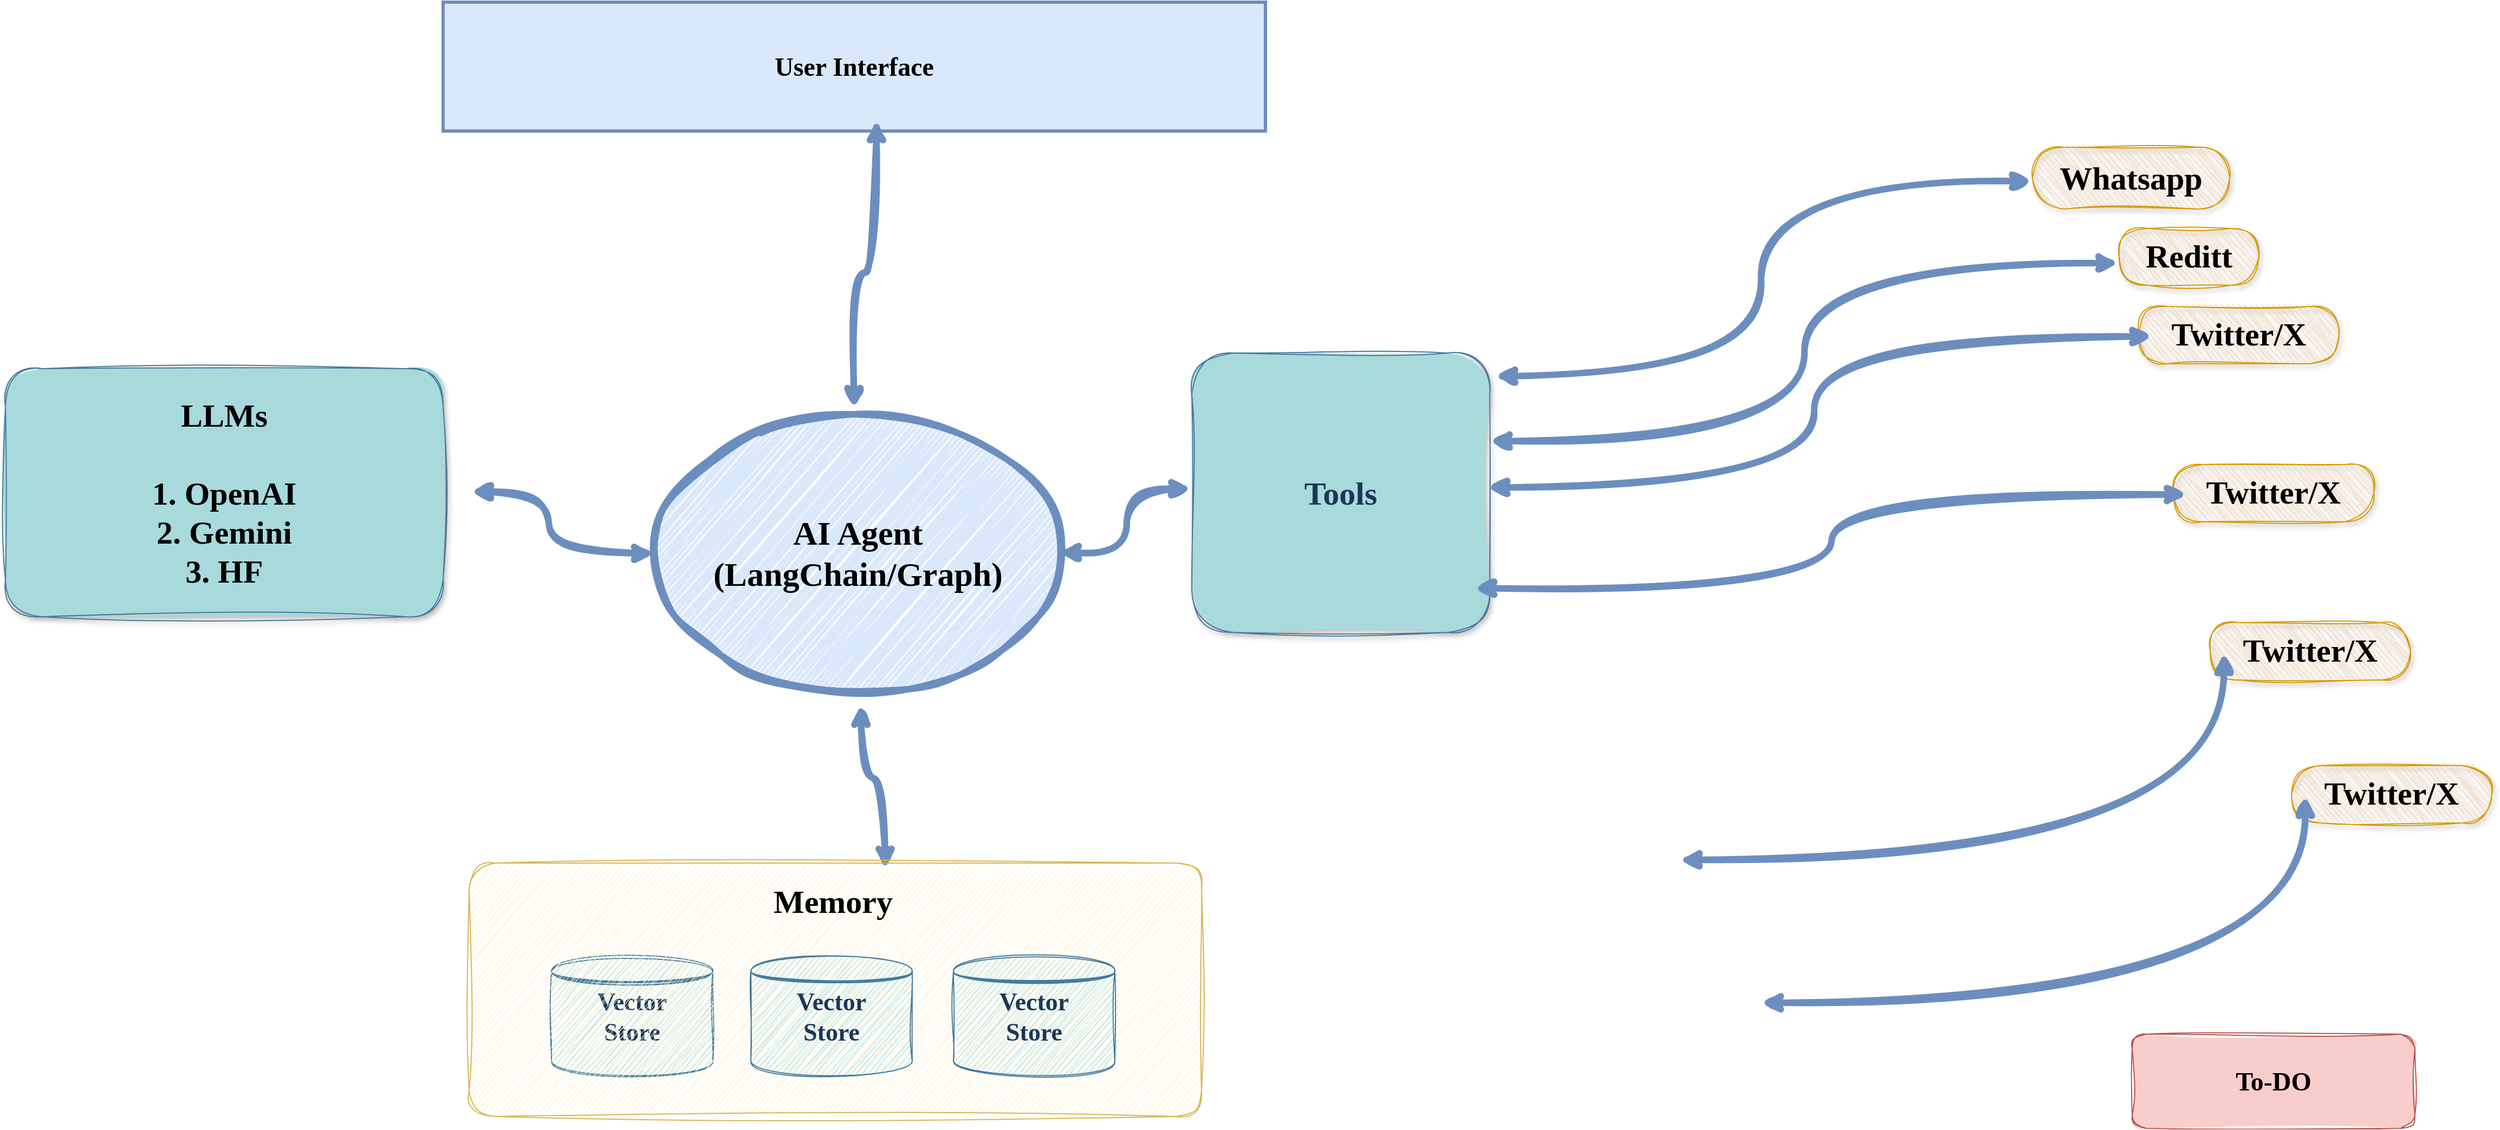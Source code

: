 <mxfile version="26.1.3">
  <diagram name="Page-1" id="c7558073-3199-34d8-9f00-42111426c3f3">
    <mxGraphModel dx="3627" dy="1580" grid="0" gridSize="10" guides="0" tooltips="1" connect="0" arrows="1" fold="1" page="1" pageScale="1" pageWidth="850" pageHeight="1100" background="none" math="0" shadow="0" adaptiveColors="auto">
      <root>
        <object label="" id="0">
          <mxCell />
        </object>
        <mxCell id="1" parent="0" />
        <mxCell id="D7hKkzI2UtDsNL6RZgkP-3" value="&lt;b&gt;&lt;font&gt;&lt;font face=&quot;Comic Sans MS&quot;&gt;Whatsapp&lt;/font&gt;&lt;/font&gt;&lt;/b&gt;" style="whiteSpace=wrap;html=1;rounded=1;arcSize=50;align=center;verticalAlign=middle;strokeWidth=1;autosize=1;spacing=4;treeFolding=1;treeMoving=1;newEdgeStyle={&quot;edgeStyle&quot;:&quot;entityRelationEdgeStyle&quot;,&quot;startArrow&quot;:&quot;none&quot;,&quot;endArrow&quot;:&quot;none&quot;,&quot;segment&quot;:10,&quot;curved&quot;:1,&quot;sourcePerimeterSpacing&quot;:0,&quot;targetPerimeterSpacing&quot;:0};sketch=1;hachureGap=4;jiggle=2;curveFitting=1;fontFamily=Architects Daughter;fontSource=https%3A%2F%2Ffonts.googleapis.com%2Fcss%3Ffamily%3DArchitects%2BDaughter;fillColor=#FFCE9F;strokeColor=#d79b00;shadow=1;aspect=fixed;flipV=1;fontSize=30;" parent="1" vertex="1">
          <mxGeometry x="2006" y="151" width="182" height="57.14" as="geometry" />
        </mxCell>
        <mxCell id="BFHTQyS8qlT6twQpDue1-11" value="&lt;b&gt;&lt;font face=&quot;Comic Sans MS&quot;&gt;Twitter/X&lt;/font&gt;&lt;/b&gt;" style="whiteSpace=wrap;html=1;rounded=1;arcSize=50;align=center;verticalAlign=middle;strokeWidth=1;autosize=1;spacing=4;treeFolding=1;treeMoving=1;newEdgeStyle={&quot;edgeStyle&quot;:&quot;entityRelationEdgeStyle&quot;,&quot;startArrow&quot;:&quot;none&quot;,&quot;endArrow&quot;:&quot;none&quot;,&quot;segment&quot;:10,&quot;curved&quot;:1,&quot;sourcePerimeterSpacing&quot;:0,&quot;targetPerimeterSpacing&quot;:0};sketch=1;hachureGap=4;jiggle=2;curveFitting=1;fontFamily=Architects Daughter;fontSource=https%3A%2F%2Ffonts.googleapis.com%2Fcss%3Ffamily%3DArchitects%2BDaughter;fillColor=#FFCE9F;strokeColor=#d79b00;shadow=1;aspect=fixed;flipV=1;fontSize=30;" vertex="1" parent="1">
          <mxGeometry x="2104" y="298" width="185" height="52.87" as="geometry" />
        </mxCell>
        <mxCell id="BFHTQyS8qlT6twQpDue1-12" value="&lt;font face=&quot;Comic Sans MS&quot;&gt;Reditt&lt;/font&gt;" style="whiteSpace=wrap;html=1;rounded=1;arcSize=50;align=center;verticalAlign=middle;strokeWidth=1;autosize=1;spacing=4;treeFolding=1;treeMoving=1;newEdgeStyle={&quot;edgeStyle&quot;:&quot;entityRelationEdgeStyle&quot;,&quot;startArrow&quot;:&quot;none&quot;,&quot;endArrow&quot;:&quot;none&quot;,&quot;segment&quot;:10,&quot;curved&quot;:1,&quot;sourcePerimeterSpacing&quot;:0,&quot;targetPerimeterSpacing&quot;:0};sketch=1;hachureGap=4;jiggle=2;curveFitting=1;fontFamily=Architects Daughter;fontSource=https%3A%2F%2Ffonts.googleapis.com%2Fcss%3Ffamily%3DArchitects%2BDaughter;fillColor=#FFCE9F;strokeColor=#d79b00;shadow=1;fontStyle=1;aspect=fixed;flipV=1;fontSize=30;" vertex="1" parent="1">
          <mxGeometry x="2086" y="226" width="129" height="52.36" as="geometry" />
        </mxCell>
        <mxCell id="TeiEiH09iCQTftUvuPfI-24" value="User Interface" style="text;html=1;align=center;verticalAlign=middle;whiteSpace=wrap;rounded=0;fontFamily=Comic Sans MS;fontSize=24;fontStyle=1;fillColor=#dae8fc;strokeColor=#6c8ebf;fillStyle=solid;shadow=0;labelBackgroundColor=none;arcSize=46;strokeWidth=3;" parent="1" vertex="1">
          <mxGeometry x="539" y="17" width="759" height="119" as="geometry" />
        </mxCell>
        <mxCell id="TeiEiH09iCQTftUvuPfI-31" value="&lt;div&gt;&lt;font&gt;LLMs&lt;/font&gt;&lt;/div&gt;&lt;div&gt;&lt;br&gt;&lt;/div&gt;&lt;div&gt;1. OpenAI&lt;/div&gt;&lt;div&gt;2. Gemini&lt;/div&gt;&lt;div&gt;3. HF&lt;br&gt;&lt;/div&gt;" style="text;html=1;align=center;verticalAlign=middle;whiteSpace=wrap;rounded=1;fontFamily=Comic Sans MS;fontSize=30;fontStyle=1;fillColor=#A8DADC;strokeColor=#457B9D;fillStyle=solid;shadow=1;labelBackgroundColor=none;fontColor=default;sketch=1;curveFitting=1;jiggle=2;" parent="1" vertex="1">
          <mxGeometry x="135" y="355.5" width="404" height="229" as="geometry" />
        </mxCell>
        <mxCell id="TeiEiH09iCQTftUvuPfI-40" value="&lt;font style=&quot;font-size: 30px;&quot;&gt;Tools&lt;/font&gt;" style="text;html=1;align=center;verticalAlign=middle;whiteSpace=wrap;rounded=1;fontFamily=Comic Sans MS;fontSize=24;fontStyle=1;fillColor=#A8DADC;strokeColor=#457B9D;fillStyle=solid;shadow=1;labelBackgroundColor=none;fontColor=#1D3557;sketch=1;curveFitting=1;jiggle=2;" parent="1" vertex="1">
          <mxGeometry x="1230" y="341" width="275" height="258" as="geometry" />
        </mxCell>
        <mxCell id="TeiEiH09iCQTftUvuPfI-46" value="To-DO" style="text;html=1;align=center;verticalAlign=middle;whiteSpace=wrap;rounded=1;fontFamily=Comic Sans MS;fontSize=24;fontStyle=1;fillColor=#f8cecc;strokeColor=#b85450;fillStyle=solid;shadow=0;labelBackgroundColor=none;sketch=1;curveFitting=1;jiggle=2;glass=0;" parent="1" vertex="1">
          <mxGeometry x="2098" y="970" width="261" height="87" as="geometry" />
        </mxCell>
        <mxCell id="D7hKkzI2UtDsNL6RZgkP-2" value="&lt;div&gt;&lt;font style=&quot;font-size: 31px;&quot;&gt;&lt;b&gt;&lt;font&gt;AI Agent&lt;/font&gt;&lt;/b&gt;&lt;/font&gt;&lt;/div&gt;&lt;div&gt;&lt;font style=&quot;font-size: 31px;&quot;&gt;&lt;b&gt;&lt;font&gt;(LangChain/Graph)&lt;/font&gt;&lt;/b&gt;&lt;/font&gt;&lt;br&gt;&lt;/div&gt;" style="ellipse;whiteSpace=wrap;html=1;align=center;newEdgeStyle={&quot;edgeStyle&quot;:&quot;entityRelationEdgeStyle&quot;,&quot;startArrow&quot;:&quot;none&quot;,&quot;endArrow&quot;:&quot;none&quot;,&quot;segment&quot;:10,&quot;curved&quot;:1,&quot;sourcePerimeterSpacing&quot;:0,&quot;targetPerimeterSpacing&quot;:0};treeFolding=1;treeMoving=1;sketch=1;hachureGap=4;jiggle=2;curveFitting=1;fontFamily=Comic Sans MS;fillColor=#dae8fc;strokeColor=#6c8ebf;shadow=0;labelBackgroundColor=none;labelBorderColor=none;strokeWidth=6;" parent="1" vertex="1">
          <mxGeometry x="734" y="397" width="376" height="258" as="geometry" />
        </mxCell>
        <mxCell id="BFHTQyS8qlT6twQpDue1-7" value="" style="endArrow=classic;startArrow=classic;endFill=1;startFill=1;html=1;rounded=0;sketch=1;hachureGap=4;jiggle=2;curveFitting=1;fontFamily=Architects Daughter;fontSource=https%3A%2F%2Ffonts.googleapis.com%2Fcss%3Ffamily%3DArchitects%2BDaughter;strokeWidth=6;fillColor=#dae8fc;strokeColor=#6c8ebf;flowAnimation=0;exitX=0.568;exitY=0.024;exitDx=0;exitDy=0;exitPerimeter=0;snapToPoint=1;arcSize=50;backgroundOutline=1;sketchStyle=rough;entryX=0.507;entryY=1.041;entryDx=0;entryDy=0;entryPerimeter=0;edgeStyle=orthogonalEdgeStyle;curved=1;" edge="1" parent="1" source="BFHTQyS8qlT6twQpDue1-8" target="D7hKkzI2UtDsNL6RZgkP-2">
          <mxGeometry width="160" relative="1" as="geometry">
            <mxPoint x="813.216" y="891.238" as="sourcePoint" />
            <mxPoint x="843" y="737" as="targetPoint" />
          </mxGeometry>
        </mxCell>
        <mxCell id="BFHTQyS8qlT6twQpDue1-9" value="" style="endArrow=classic;startArrow=classic;endFill=1;startFill=1;html=1;rounded=0;sketch=1;hachureGap=4;jiggle=2;curveFitting=1;fontFamily=Architects Daughter;fontSource=https%3A%2F%2Ffonts.googleapis.com%2Fcss%3Ffamily%3DArchitects%2BDaughter;strokeWidth=6;fillColor=#dae8fc;strokeColor=#6c8ebf;flowAnimation=0;exitX=1.063;exitY=0.496;exitDx=0;exitDy=0;exitPerimeter=0;snapToPoint=1;arcSize=50;backgroundOutline=1;sketchStyle=rough;edgeStyle=orthogonalEdgeStyle;curved=1;" edge="1" parent="1" source="TeiEiH09iCQTftUvuPfI-31" target="D7hKkzI2UtDsNL6RZgkP-2">
          <mxGeometry width="160" relative="1" as="geometry">
            <mxPoint x="1006" y="859" as="sourcePoint" />
            <mxPoint x="1119" y="628" as="targetPoint" />
          </mxGeometry>
        </mxCell>
        <mxCell id="BFHTQyS8qlT6twQpDue1-10" value="" style="endArrow=classic;startArrow=classic;endFill=1;startFill=1;html=1;rounded=0;sketch=1;hachureGap=4;jiggle=2;curveFitting=1;fontFamily=Architects Daughter;fontSource=https%3A%2F%2Ffonts.googleapis.com%2Fcss%3Ffamily%3DArchitects%2BDaughter;strokeWidth=6;fillColor=#dae8fc;strokeColor=#6c8ebf;flowAnimation=0;exitX=0.992;exitY=0.497;exitDx=0;exitDy=0;exitPerimeter=0;snapToPoint=1;arcSize=50;backgroundOutline=1;sketchStyle=rough;entryX=-0.001;entryY=0.486;entryDx=0;entryDy=0;entryPerimeter=0;edgeStyle=orthogonalEdgeStyle;curved=1;" edge="1" parent="1" source="D7hKkzI2UtDsNL6RZgkP-2" target="TeiEiH09iCQTftUvuPfI-40">
          <mxGeometry width="160" relative="1" as="geometry">
            <mxPoint x="902" y="851" as="sourcePoint" />
            <mxPoint x="1119" y="628" as="targetPoint" />
          </mxGeometry>
        </mxCell>
        <mxCell id="BFHTQyS8qlT6twQpDue1-13" value="" style="endArrow=classic;startArrow=classic;endFill=1;startFill=1;html=1;rounded=0;sketch=1;hachureGap=4;jiggle=2;curveFitting=1;fontFamily=Architects Daughter;fontSource=https%3A%2F%2Ffonts.googleapis.com%2Fcss%3Ffamily%3DArchitects%2BDaughter;strokeWidth=6;fillColor=#dae8fc;strokeColor=#6c8ebf;flowAnimation=0;snapToPoint=1;arcSize=50;backgroundOutline=1;sketchStyle=rough;edgeStyle=orthogonalEdgeStyle;curved=1;entryX=-0.001;entryY=0.453;entryDx=0;entryDy=0;entryPerimeter=0;exitX=1.017;exitY=0.083;exitDx=0;exitDy=0;exitPerimeter=0;" edge="1" parent="1" source="TeiEiH09iCQTftUvuPfI-40" target="D7hKkzI2UtDsNL6RZgkP-3">
          <mxGeometry width="160" relative="1" as="geometry">
            <mxPoint x="1496" y="630" as="sourcePoint" />
            <mxPoint x="2215" y="113" as="targetPoint" />
          </mxGeometry>
        </mxCell>
        <mxCell id="BFHTQyS8qlT6twQpDue1-14" value="" style="endArrow=classic;startArrow=classic;endFill=1;startFill=1;html=1;rounded=0;sketch=1;hachureGap=4;jiggle=2;curveFitting=1;fontFamily=Architects Daughter;fontSource=https%3A%2F%2Ffonts.googleapis.com%2Fcss%3Ffamily%3DArchitects%2BDaughter;strokeWidth=6;fillColor=#dae8fc;strokeColor=#6c8ebf;flowAnimation=0;snapToPoint=1;arcSize=50;backgroundOutline=1;sketchStyle=rough;edgeStyle=orthogonalEdgeStyle;curved=1;exitX=0.991;exitY=0.481;exitDx=0;exitDy=0;exitPerimeter=0;entryX=0.069;entryY=0.476;entryDx=0;entryDy=0;entryPerimeter=0;" edge="1" parent="1" source="TeiEiH09iCQTftUvuPfI-40" target="BFHTQyS8qlT6twQpDue1-11">
          <mxGeometry width="160" relative="1" as="geometry">
            <mxPoint x="2012" y="765" as="sourcePoint" />
            <mxPoint x="2549" y="457" as="targetPoint" />
          </mxGeometry>
        </mxCell>
        <mxCell id="BFHTQyS8qlT6twQpDue1-15" value="" style="endArrow=classic;startArrow=classic;endFill=1;startFill=1;html=1;rounded=0;sketch=1;hachureGap=4;jiggle=2;curveFitting=1;fontFamily=Architects Daughter;fontSource=https%3A%2F%2Ffonts.googleapis.com%2Fcss%3Ffamily%3DArchitects%2BDaughter;strokeWidth=6;fillColor=#dae8fc;strokeColor=#6c8ebf;flowAnimation=0;snapToPoint=1;arcSize=50;backgroundOutline=1;sketchStyle=rough;edgeStyle=orthogonalEdgeStyle;curved=1;exitX=0.999;exitY=0.315;exitDx=0;exitDy=0;exitPerimeter=0;entryX=-0.003;entryY=0.392;entryDx=0;entryDy=0;entryPerimeter=0;" edge="1" parent="1" source="TeiEiH09iCQTftUvuPfI-40" target="BFHTQyS8qlT6twQpDue1-12">
          <mxGeometry width="160" relative="1" as="geometry">
            <mxPoint x="1903" y="577" as="sourcePoint" />
            <mxPoint x="2530" y="354" as="targetPoint" />
          </mxGeometry>
        </mxCell>
        <mxCell id="BFHTQyS8qlT6twQpDue1-16" value="" style="endArrow=classic;startArrow=classic;endFill=1;startFill=1;html=1;rounded=0;sketch=1;hachureGap=4;jiggle=2;curveFitting=1;fontFamily=Architects Daughter;fontSource=https%3A%2F%2Ffonts.googleapis.com%2Fcss%3Ffamily%3DArchitects%2BDaughter;strokeWidth=6;fillColor=#dae8fc;strokeColor=#6c8ebf;flowAnimation=0;exitX=0.527;exitY=0.913;exitDx=0;exitDy=0;exitPerimeter=0;snapToPoint=1;arcSize=50;backgroundOutline=1;sketchStyle=rough;edgeStyle=orthogonalEdgeStyle;curved=1;entryX=0.49;entryY=-0.019;entryDx=0;entryDy=0;entryPerimeter=0;" edge="1" parent="1" source="TeiEiH09iCQTftUvuPfI-24" target="D7hKkzI2UtDsNL6RZgkP-2">
          <mxGeometry width="160" relative="1" as="geometry">
            <mxPoint x="476" y="646" as="sourcePoint" />
            <mxPoint x="1245" y="378" as="targetPoint" />
          </mxGeometry>
        </mxCell>
        <mxCell id="BFHTQyS8qlT6twQpDue1-23" value="" style="group" vertex="1" connectable="0" parent="1">
          <mxGeometry x="561" y="730" width="676" height="280" as="geometry" />
        </mxCell>
        <mxCell id="TeiEiH09iCQTftUvuPfI-38" value="" style="group;rounded=0;labelBackgroundColor=none;fontColor=#1D3557;sketch=1;curveFitting=1;jiggle=2;" parent="BFHTQyS8qlT6twQpDue1-23" vertex="1" connectable="0">
          <mxGeometry x="78" y="167" width="149" height="113" as="geometry" />
        </mxCell>
        <mxCell id="TeiEiH09iCQTftUvuPfI-33" value="" style="shape=datastore;whiteSpace=wrap;html=1;hachureGap=4;strokeColor=#457B9D;fontFamily=Architects Daughter;fontSource=https%3A%2F%2Ffonts.googleapis.com%2Fcss%3Ffamily%3DArchitects%2BDaughter;fontColor=#1D3557;fillColor=#A8DADC;labelBackgroundColor=none;sketch=1;curveFitting=1;jiggle=2;rounded=0;" parent="TeiEiH09iCQTftUvuPfI-38" vertex="1">
          <mxGeometry y="1.123" width="149" height="110.755" as="geometry" />
        </mxCell>
        <mxCell id="TeiEiH09iCQTftUvuPfI-37" value="Vector Store" style="text;html=1;align=center;verticalAlign=middle;whiteSpace=wrap;rounded=0;fontFamily=Comic Sans MS;strokeColor=none;fontSize=23;fontStyle=1;labelBackgroundColor=none;fontColor=#1D3557;sketch=1;curveFitting=1;jiggle=2;" parent="TeiEiH09iCQTftUvuPfI-38" vertex="1">
          <mxGeometry x="31.368" y="5.987" width="87.047" height="101.026" as="geometry" />
        </mxCell>
        <object label="Memory" id="BFHTQyS8qlT6twQpDue1-8">
          <mxCell style="text;html=1;align=center;verticalAlign=middle;whiteSpace=wrap;rounded=1;fontFamily=Comic Sans MS;fontSize=30;fontStyle=1;fillColor=#fff2cc;strokeColor=#d6b656;fillStyle=auto;shadow=0;labelBackgroundColor=none;sketch=1;curveFitting=1;jiggle=2;imageVerticalAlign=middle;imageAlign=left;arcSize=10;snapToPoint=0;metaEdit=1;backgroundOutline=1;movableLabel=1;sketchStyle=rough;shadowOpacity=50;gradientColor=none;" vertex="1" parent="BFHTQyS8qlT6twQpDue1-23">
            <mxGeometry x="2" y="82" width="676" height="234" as="geometry">
              <mxPoint x="-2" y="-82" as="offset" />
            </mxGeometry>
          </mxCell>
        </object>
        <mxCell id="BFHTQyS8qlT6twQpDue1-17" value="" style="group;rounded=0;labelBackgroundColor=none;fontColor=#1D3557;sketch=1;curveFitting=1;jiggle=2;" vertex="1" connectable="0" parent="BFHTQyS8qlT6twQpDue1-23">
          <mxGeometry x="262" y="167" width="149" height="113" as="geometry" />
        </mxCell>
        <mxCell id="BFHTQyS8qlT6twQpDue1-18" value="" style="shape=datastore;whiteSpace=wrap;html=1;hachureGap=4;strokeColor=#457B9D;fontFamily=Architects Daughter;fontSource=https%3A%2F%2Ffonts.googleapis.com%2Fcss%3Ffamily%3DArchitects%2BDaughter;fontColor=#1D3557;fillColor=#A8DADC;labelBackgroundColor=none;sketch=1;curveFitting=1;jiggle=2;rounded=0;" vertex="1" parent="BFHTQyS8qlT6twQpDue1-17">
          <mxGeometry y="1.123" width="149" height="110.755" as="geometry" />
        </mxCell>
        <mxCell id="BFHTQyS8qlT6twQpDue1-19" value="Vector Store" style="text;html=1;align=center;verticalAlign=middle;whiteSpace=wrap;rounded=0;fontFamily=Comic Sans MS;strokeColor=none;fontSize=23;fontStyle=1;labelBackgroundColor=none;fontColor=#1D3557;sketch=1;curveFitting=1;jiggle=2;" vertex="1" parent="BFHTQyS8qlT6twQpDue1-17">
          <mxGeometry x="31.368" y="5.987" width="87.047" height="101.026" as="geometry" />
        </mxCell>
        <mxCell id="BFHTQyS8qlT6twQpDue1-20" value="" style="group;rounded=0;labelBackgroundColor=none;fontColor=#1D3557;sketch=1;curveFitting=1;jiggle=2;" vertex="1" connectable="0" parent="BFHTQyS8qlT6twQpDue1-23">
          <mxGeometry x="449" y="167" width="149" height="113" as="geometry" />
        </mxCell>
        <mxCell id="BFHTQyS8qlT6twQpDue1-21" value="" style="shape=datastore;whiteSpace=wrap;html=1;hachureGap=4;strokeColor=#457B9D;fontFamily=Architects Daughter;fontSource=https%3A%2F%2Ffonts.googleapis.com%2Fcss%3Ffamily%3DArchitects%2BDaughter;fontColor=#1D3557;fillColor=#A8DADC;labelBackgroundColor=none;sketch=1;curveFitting=1;jiggle=2;rounded=0;" vertex="1" parent="BFHTQyS8qlT6twQpDue1-20">
          <mxGeometry y="1.123" width="149" height="110.755" as="geometry" />
        </mxCell>
        <mxCell id="BFHTQyS8qlT6twQpDue1-22" value="Vector Store" style="text;html=1;align=center;verticalAlign=middle;whiteSpace=wrap;rounded=0;fontFamily=Comic Sans MS;strokeColor=none;fontSize=23;fontStyle=1;labelBackgroundColor=none;fontColor=#1D3557;sketch=1;curveFitting=1;jiggle=2;" vertex="1" parent="BFHTQyS8qlT6twQpDue1-20">
          <mxGeometry x="31.368" y="5.987" width="87.047" height="101.026" as="geometry" />
        </mxCell>
        <mxCell id="BFHTQyS8qlT6twQpDue1-24" value="&lt;b&gt;&lt;font face=&quot;Comic Sans MS&quot;&gt;Twitter/X&lt;/font&gt;&lt;/b&gt;" style="whiteSpace=wrap;html=1;rounded=1;arcSize=50;align=center;verticalAlign=middle;strokeWidth=1;autosize=1;spacing=4;treeFolding=1;treeMoving=1;newEdgeStyle={&quot;edgeStyle&quot;:&quot;entityRelationEdgeStyle&quot;,&quot;startArrow&quot;:&quot;none&quot;,&quot;endArrow&quot;:&quot;none&quot;,&quot;segment&quot;:10,&quot;curved&quot;:1,&quot;sourcePerimeterSpacing&quot;:0,&quot;targetPerimeterSpacing&quot;:0};sketch=1;hachureGap=4;jiggle=2;curveFitting=1;fontFamily=Architects Daughter;fontSource=https%3A%2F%2Ffonts.googleapis.com%2Fcss%3Ffamily%3DArchitects%2BDaughter;fillColor=#FFCE9F;strokeColor=#d79b00;shadow=1;aspect=fixed;flipV=1;fontSize=30;" vertex="1" parent="1">
          <mxGeometry x="2136" y="444" width="185" height="52.87" as="geometry" />
        </mxCell>
        <mxCell id="BFHTQyS8qlT6twQpDue1-25" value="" style="endArrow=classic;startArrow=classic;endFill=1;startFill=1;html=1;rounded=0;sketch=1;hachureGap=4;jiggle=2;curveFitting=1;fontFamily=Architects Daughter;fontSource=https%3A%2F%2Ffonts.googleapis.com%2Fcss%3Ffamily%3DArchitects%2BDaughter;strokeWidth=6;fillColor=#dae8fc;strokeColor=#6c8ebf;flowAnimation=0;snapToPoint=1;arcSize=50;backgroundOutline=1;sketchStyle=rough;edgeStyle=orthogonalEdgeStyle;curved=1;exitX=0.947;exitY=0.842;exitDx=0;exitDy=0;exitPerimeter=0;entryX=0.069;entryY=0.476;entryDx=0;entryDy=0;entryPerimeter=0;" edge="1" parent="1" target="BFHTQyS8qlT6twQpDue1-24" source="TeiEiH09iCQTftUvuPfI-40">
          <mxGeometry width="160" relative="1" as="geometry">
            <mxPoint x="1646" y="663" as="sourcePoint" />
            <mxPoint x="2581" y="603" as="targetPoint" />
          </mxGeometry>
        </mxCell>
        <mxCell id="BFHTQyS8qlT6twQpDue1-26" value="&lt;b&gt;&lt;font face=&quot;Comic Sans MS&quot;&gt;Twitter/X&lt;/font&gt;&lt;/b&gt;" style="whiteSpace=wrap;html=1;rounded=1;arcSize=50;align=center;verticalAlign=middle;strokeWidth=1;autosize=1;spacing=4;treeFolding=1;treeMoving=1;newEdgeStyle={&quot;edgeStyle&quot;:&quot;entityRelationEdgeStyle&quot;,&quot;startArrow&quot;:&quot;none&quot;,&quot;endArrow&quot;:&quot;none&quot;,&quot;segment&quot;:10,&quot;curved&quot;:1,&quot;sourcePerimeterSpacing&quot;:0,&quot;targetPerimeterSpacing&quot;:0};sketch=1;hachureGap=4;jiggle=2;curveFitting=1;fontFamily=Architects Daughter;fontSource=https%3A%2F%2Ffonts.googleapis.com%2Fcss%3Ffamily%3DArchitects%2BDaughter;fillColor=#FFCE9F;strokeColor=#d79b00;shadow=1;aspect=fixed;flipV=1;fontSize=30;" vertex="1" parent="1">
          <mxGeometry x="2170" y="590" width="185" height="52.87" as="geometry" />
        </mxCell>
        <mxCell id="BFHTQyS8qlT6twQpDue1-27" value="" style="endArrow=classic;startArrow=classic;endFill=1;startFill=1;html=1;rounded=0;sketch=1;hachureGap=4;jiggle=2;curveFitting=1;fontFamily=Architects Daughter;fontSource=https%3A%2F%2Ffonts.googleapis.com%2Fcss%3Ffamily%3DArchitects%2BDaughter;strokeWidth=6;fillColor=#dae8fc;strokeColor=#6c8ebf;flowAnimation=0;snapToPoint=1;arcSize=50;backgroundOutline=1;sketchStyle=rough;edgeStyle=orthogonalEdgeStyle;curved=1;exitX=0.961;exitY=0.713;exitDx=0;exitDy=0;exitPerimeter=0;entryX=0.069;entryY=0.476;entryDx=0;entryDy=0;entryPerimeter=0;" edge="1" parent="1" target="BFHTQyS8qlT6twQpDue1-26">
          <mxGeometry width="160" relative="1" as="geometry">
            <mxPoint x="1680" y="809" as="sourcePoint" />
            <mxPoint x="2615" y="749" as="targetPoint" />
          </mxGeometry>
        </mxCell>
        <mxCell id="BFHTQyS8qlT6twQpDue1-29" value="&lt;b&gt;&lt;font face=&quot;Comic Sans MS&quot;&gt;Twitter/X&lt;/font&gt;&lt;/b&gt;" style="whiteSpace=wrap;html=1;rounded=1;arcSize=50;align=center;verticalAlign=middle;strokeWidth=1;autosize=1;spacing=4;treeFolding=1;treeMoving=1;newEdgeStyle={&quot;edgeStyle&quot;:&quot;entityRelationEdgeStyle&quot;,&quot;startArrow&quot;:&quot;none&quot;,&quot;endArrow&quot;:&quot;none&quot;,&quot;segment&quot;:10,&quot;curved&quot;:1,&quot;sourcePerimeterSpacing&quot;:0,&quot;targetPerimeterSpacing&quot;:0};sketch=1;hachureGap=4;jiggle=2;curveFitting=1;fontFamily=Architects Daughter;fontSource=https%3A%2F%2Ffonts.googleapis.com%2Fcss%3Ffamily%3DArchitects%2BDaughter;fillColor=#FFCE9F;strokeColor=#d79b00;shadow=1;aspect=fixed;flipV=1;fontSize=30;" vertex="1" parent="1">
          <mxGeometry x="2245" y="722" width="185" height="52.87" as="geometry" />
        </mxCell>
        <mxCell id="BFHTQyS8qlT6twQpDue1-30" value="" style="endArrow=classic;startArrow=classic;endFill=1;startFill=1;html=1;rounded=0;sketch=1;hachureGap=4;jiggle=2;curveFitting=1;fontFamily=Architects Daughter;fontSource=https%3A%2F%2Ffonts.googleapis.com%2Fcss%3Ffamily%3DArchitects%2BDaughter;strokeWidth=6;fillColor=#dae8fc;strokeColor=#6c8ebf;flowAnimation=0;snapToPoint=1;arcSize=50;backgroundOutline=1;sketchStyle=rough;edgeStyle=orthogonalEdgeStyle;curved=1;exitX=0.961;exitY=0.713;exitDx=0;exitDy=0;exitPerimeter=0;entryX=0.069;entryY=0.476;entryDx=0;entryDy=0;entryPerimeter=0;" edge="1" parent="1" target="BFHTQyS8qlT6twQpDue1-29">
          <mxGeometry width="160" relative="1" as="geometry">
            <mxPoint x="1755" y="941" as="sourcePoint" />
            <mxPoint x="2690" y="881" as="targetPoint" />
          </mxGeometry>
        </mxCell>
      </root>
    </mxGraphModel>
  </diagram>
</mxfile>
